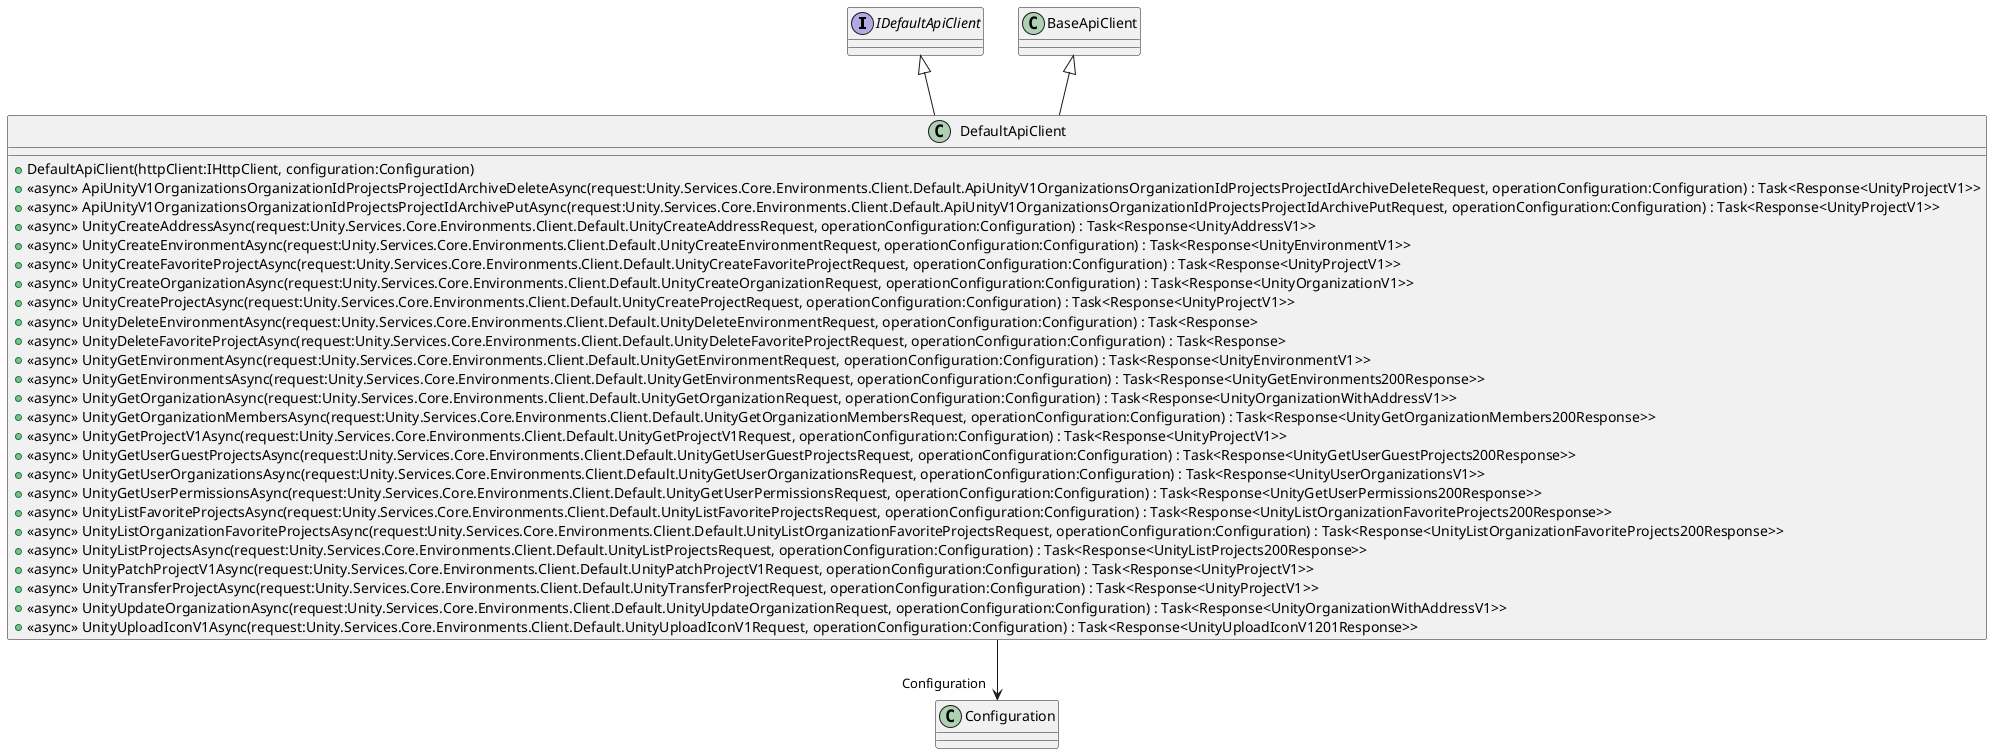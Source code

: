 @startuml
interface IDefaultApiClient {
}
class DefaultApiClient {
    + DefaultApiClient(httpClient:IHttpClient, configuration:Configuration)
    + <<async>> ApiUnityV1OrganizationsOrganizationIdProjectsProjectIdArchiveDeleteAsync(request:Unity.Services.Core.Environments.Client.Default.ApiUnityV1OrganizationsOrganizationIdProjectsProjectIdArchiveDeleteRequest, operationConfiguration:Configuration) : Task<Response<UnityProjectV1>>
    + <<async>> ApiUnityV1OrganizationsOrganizationIdProjectsProjectIdArchivePutAsync(request:Unity.Services.Core.Environments.Client.Default.ApiUnityV1OrganizationsOrganizationIdProjectsProjectIdArchivePutRequest, operationConfiguration:Configuration) : Task<Response<UnityProjectV1>>
    + <<async>> UnityCreateAddressAsync(request:Unity.Services.Core.Environments.Client.Default.UnityCreateAddressRequest, operationConfiguration:Configuration) : Task<Response<UnityAddressV1>>
    + <<async>> UnityCreateEnvironmentAsync(request:Unity.Services.Core.Environments.Client.Default.UnityCreateEnvironmentRequest, operationConfiguration:Configuration) : Task<Response<UnityEnvironmentV1>>
    + <<async>> UnityCreateFavoriteProjectAsync(request:Unity.Services.Core.Environments.Client.Default.UnityCreateFavoriteProjectRequest, operationConfiguration:Configuration) : Task<Response<UnityProjectV1>>
    + <<async>> UnityCreateOrganizationAsync(request:Unity.Services.Core.Environments.Client.Default.UnityCreateOrganizationRequest, operationConfiguration:Configuration) : Task<Response<UnityOrganizationV1>>
    + <<async>> UnityCreateProjectAsync(request:Unity.Services.Core.Environments.Client.Default.UnityCreateProjectRequest, operationConfiguration:Configuration) : Task<Response<UnityProjectV1>>
    + <<async>> UnityDeleteEnvironmentAsync(request:Unity.Services.Core.Environments.Client.Default.UnityDeleteEnvironmentRequest, operationConfiguration:Configuration) : Task<Response>
    + <<async>> UnityDeleteFavoriteProjectAsync(request:Unity.Services.Core.Environments.Client.Default.UnityDeleteFavoriteProjectRequest, operationConfiguration:Configuration) : Task<Response>
    + <<async>> UnityGetEnvironmentAsync(request:Unity.Services.Core.Environments.Client.Default.UnityGetEnvironmentRequest, operationConfiguration:Configuration) : Task<Response<UnityEnvironmentV1>>
    + <<async>> UnityGetEnvironmentsAsync(request:Unity.Services.Core.Environments.Client.Default.UnityGetEnvironmentsRequest, operationConfiguration:Configuration) : Task<Response<UnityGetEnvironments200Response>>
    + <<async>> UnityGetOrganizationAsync(request:Unity.Services.Core.Environments.Client.Default.UnityGetOrganizationRequest, operationConfiguration:Configuration) : Task<Response<UnityOrganizationWithAddressV1>>
    + <<async>> UnityGetOrganizationMembersAsync(request:Unity.Services.Core.Environments.Client.Default.UnityGetOrganizationMembersRequest, operationConfiguration:Configuration) : Task<Response<UnityGetOrganizationMembers200Response>>
    + <<async>> UnityGetProjectV1Async(request:Unity.Services.Core.Environments.Client.Default.UnityGetProjectV1Request, operationConfiguration:Configuration) : Task<Response<UnityProjectV1>>
    + <<async>> UnityGetUserGuestProjectsAsync(request:Unity.Services.Core.Environments.Client.Default.UnityGetUserGuestProjectsRequest, operationConfiguration:Configuration) : Task<Response<UnityGetUserGuestProjects200Response>>
    + <<async>> UnityGetUserOrganizationsAsync(request:Unity.Services.Core.Environments.Client.Default.UnityGetUserOrganizationsRequest, operationConfiguration:Configuration) : Task<Response<UnityUserOrganizationsV1>>
    + <<async>> UnityGetUserPermissionsAsync(request:Unity.Services.Core.Environments.Client.Default.UnityGetUserPermissionsRequest, operationConfiguration:Configuration) : Task<Response<UnityGetUserPermissions200Response>>
    + <<async>> UnityListFavoriteProjectsAsync(request:Unity.Services.Core.Environments.Client.Default.UnityListFavoriteProjectsRequest, operationConfiguration:Configuration) : Task<Response<UnityListOrganizationFavoriteProjects200Response>>
    + <<async>> UnityListOrganizationFavoriteProjectsAsync(request:Unity.Services.Core.Environments.Client.Default.UnityListOrganizationFavoriteProjectsRequest, operationConfiguration:Configuration) : Task<Response<UnityListOrganizationFavoriteProjects200Response>>
    + <<async>> UnityListProjectsAsync(request:Unity.Services.Core.Environments.Client.Default.UnityListProjectsRequest, operationConfiguration:Configuration) : Task<Response<UnityListProjects200Response>>
    + <<async>> UnityPatchProjectV1Async(request:Unity.Services.Core.Environments.Client.Default.UnityPatchProjectV1Request, operationConfiguration:Configuration) : Task<Response<UnityProjectV1>>
    + <<async>> UnityTransferProjectAsync(request:Unity.Services.Core.Environments.Client.Default.UnityTransferProjectRequest, operationConfiguration:Configuration) : Task<Response<UnityProjectV1>>
    + <<async>> UnityUpdateOrganizationAsync(request:Unity.Services.Core.Environments.Client.Default.UnityUpdateOrganizationRequest, operationConfiguration:Configuration) : Task<Response<UnityOrganizationWithAddressV1>>
    + <<async>> UnityUploadIconV1Async(request:Unity.Services.Core.Environments.Client.Default.UnityUploadIconV1Request, operationConfiguration:Configuration) : Task<Response<UnityUploadIconV1201Response>>
}
BaseApiClient <|-- DefaultApiClient
IDefaultApiClient <|-- DefaultApiClient
DefaultApiClient --> "Configuration" Configuration
@enduml
